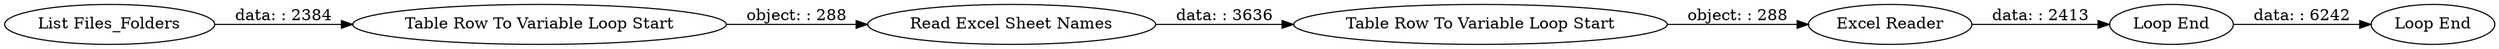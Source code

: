 digraph {
	"6524709440498516747_7" [label="Loop End"]
	"6524709440498516747_8" [label="Loop End"]
	"6524709440498516747_6" [label="Excel Reader"]
	"6524709440498516747_2" [label="Read Excel Sheet Names"]
	"6524709440498516747_1" [label="List Files_Folders"]
	"6524709440498516747_5" [label="Table Row To Variable Loop Start"]
	"6524709440498516747_4" [label="Table Row To Variable Loop Start"]
	"6524709440498516747_7" -> "6524709440498516747_8" [label="data: : 6242"]
	"6524709440498516747_6" -> "6524709440498516747_7" [label="data: : 2413"]
	"6524709440498516747_5" -> "6524709440498516747_6" [label="object: : 288"]
	"6524709440498516747_1" -> "6524709440498516747_4" [label="data: : 2384"]
	"6524709440498516747_4" -> "6524709440498516747_2" [label="object: : 288"]
	"6524709440498516747_2" -> "6524709440498516747_5" [label="data: : 3636"]
	rankdir=LR
}
